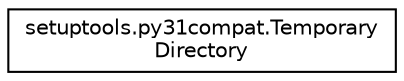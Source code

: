 digraph "Graphical Class Hierarchy"
{
 // LATEX_PDF_SIZE
  edge [fontname="Helvetica",fontsize="10",labelfontname="Helvetica",labelfontsize="10"];
  node [fontname="Helvetica",fontsize="10",shape=record];
  rankdir="LR";
  Node0 [label="setuptools.py31compat.Temporary\lDirectory",height=0.2,width=0.4,color="black", fillcolor="white", style="filled",URL="$classsetuptools_1_1py31compat_1_1TemporaryDirectory.html",tooltip=" "];
}
